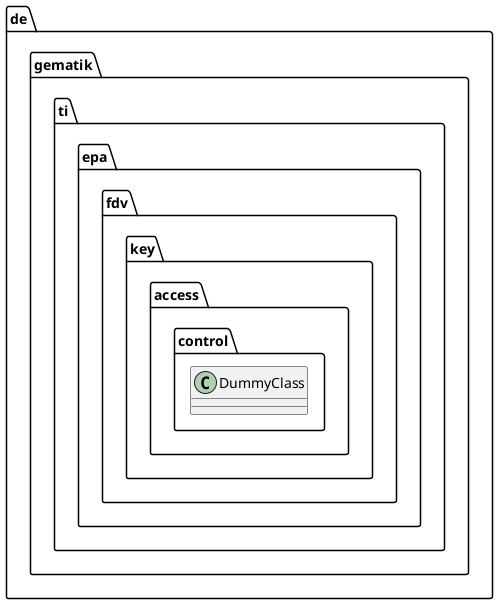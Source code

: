 @startuml

  namespace de.gematik.ti.epa.fdv.key.access.control {
    class de.gematik.ti.epa.fdv.key.access.control.DummyClass {
    }
  }

@enduml
